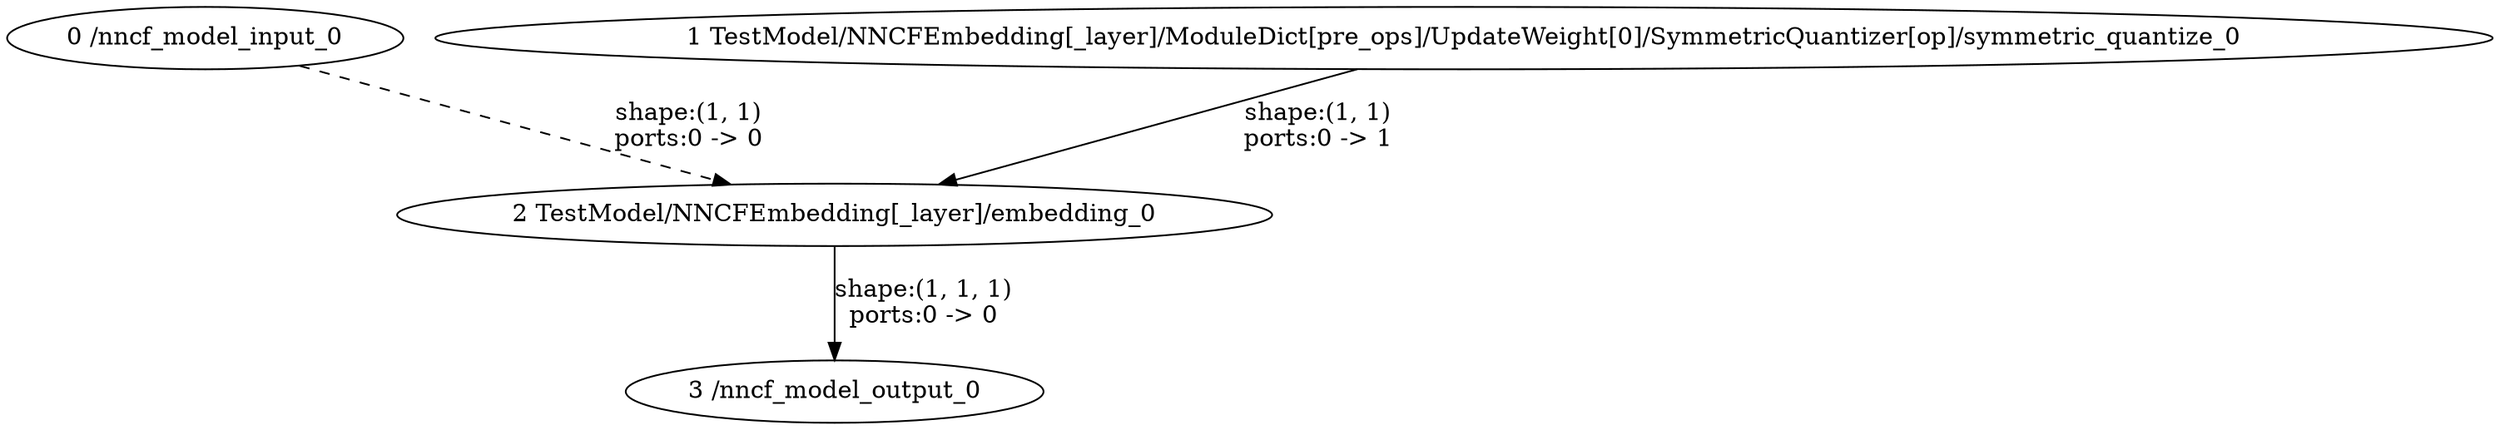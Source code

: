 strict digraph  {
"0 /nncf_model_input_0" [id=0, type=nncf_model_input];
"1 TestModel/NNCFEmbedding[_layer]/ModuleDict[pre_ops]/UpdateWeight[0]/SymmetricQuantizer[op]/symmetric_quantize_0" [id=1, type=symmetric_quantize];
"2 TestModel/NNCFEmbedding[_layer]/embedding_0" [id=2, type=embedding];
"3 /nncf_model_output_0" [id=3, type=nncf_model_output];
"0 /nncf_model_input_0" -> "2 TestModel/NNCFEmbedding[_layer]/embedding_0"  [label="shape:(1, 1)\nports:0 -> 0", style=dashed];
"1 TestModel/NNCFEmbedding[_layer]/ModuleDict[pre_ops]/UpdateWeight[0]/SymmetricQuantizer[op]/symmetric_quantize_0" -> "2 TestModel/NNCFEmbedding[_layer]/embedding_0"  [label="shape:(1, 1)\nports:0 -> 1", style=solid];
"2 TestModel/NNCFEmbedding[_layer]/embedding_0" -> "3 /nncf_model_output_0"  [label="shape:(1, 1, 1)\nports:0 -> 0", style=solid];
}
